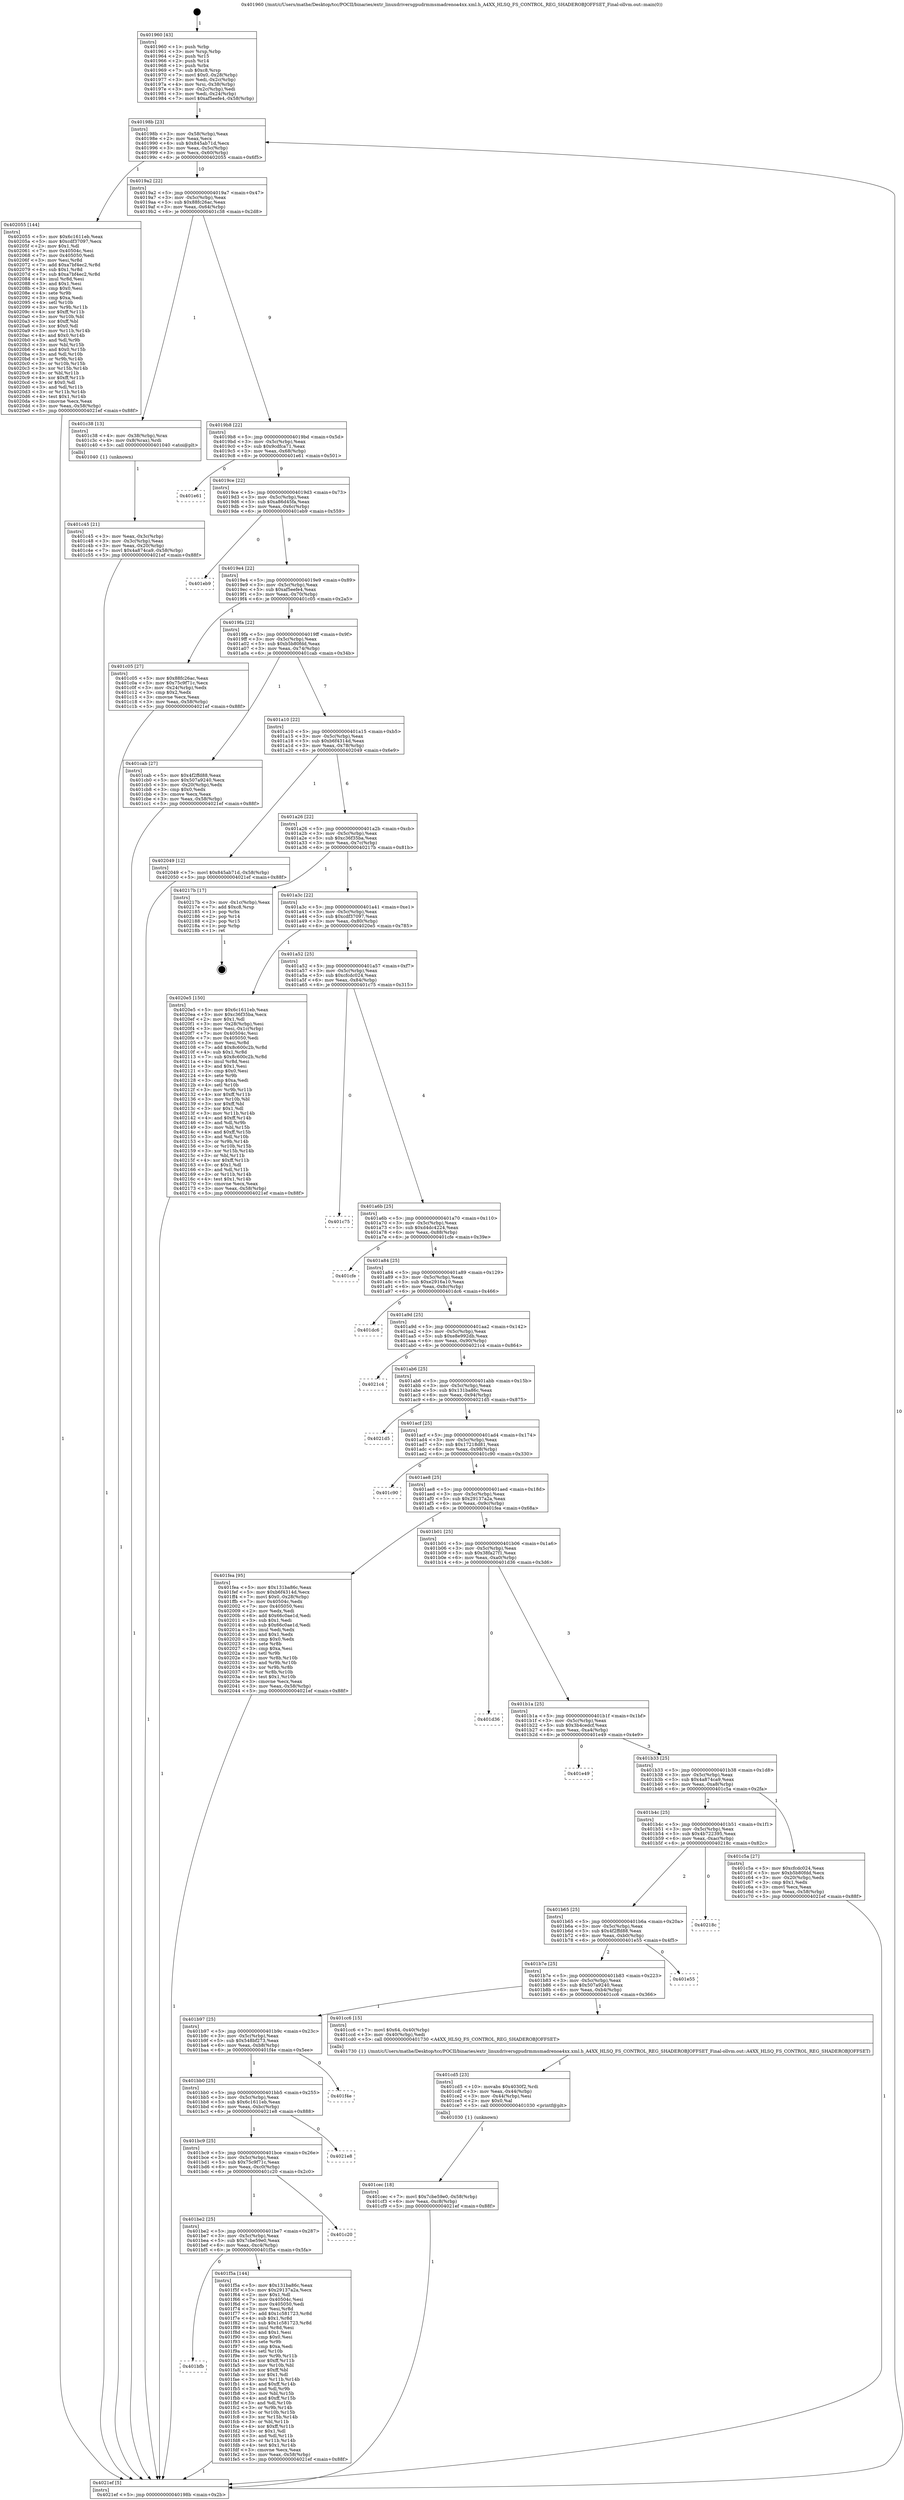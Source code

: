 digraph "0x401960" {
  label = "0x401960 (/mnt/c/Users/mathe/Desktop/tcc/POCII/binaries/extr_linuxdriversgpudrmmsmadrenoa4xx.xml.h_A4XX_HLSQ_FS_CONTROL_REG_SHADEROBJOFFSET_Final-ollvm.out::main(0))"
  labelloc = "t"
  node[shape=record]

  Entry [label="",width=0.3,height=0.3,shape=circle,fillcolor=black,style=filled]
  "0x40198b" [label="{
     0x40198b [23]\l
     | [instrs]\l
     &nbsp;&nbsp;0x40198b \<+3\>: mov -0x58(%rbp),%eax\l
     &nbsp;&nbsp;0x40198e \<+2\>: mov %eax,%ecx\l
     &nbsp;&nbsp;0x401990 \<+6\>: sub $0x845ab71d,%ecx\l
     &nbsp;&nbsp;0x401996 \<+3\>: mov %eax,-0x5c(%rbp)\l
     &nbsp;&nbsp;0x401999 \<+3\>: mov %ecx,-0x60(%rbp)\l
     &nbsp;&nbsp;0x40199c \<+6\>: je 0000000000402055 \<main+0x6f5\>\l
  }"]
  "0x402055" [label="{
     0x402055 [144]\l
     | [instrs]\l
     &nbsp;&nbsp;0x402055 \<+5\>: mov $0x6c1611eb,%eax\l
     &nbsp;&nbsp;0x40205a \<+5\>: mov $0xcdf37097,%ecx\l
     &nbsp;&nbsp;0x40205f \<+2\>: mov $0x1,%dl\l
     &nbsp;&nbsp;0x402061 \<+7\>: mov 0x40504c,%esi\l
     &nbsp;&nbsp;0x402068 \<+7\>: mov 0x405050,%edi\l
     &nbsp;&nbsp;0x40206f \<+3\>: mov %esi,%r8d\l
     &nbsp;&nbsp;0x402072 \<+7\>: add $0xa7bf4ec2,%r8d\l
     &nbsp;&nbsp;0x402079 \<+4\>: sub $0x1,%r8d\l
     &nbsp;&nbsp;0x40207d \<+7\>: sub $0xa7bf4ec2,%r8d\l
     &nbsp;&nbsp;0x402084 \<+4\>: imul %r8d,%esi\l
     &nbsp;&nbsp;0x402088 \<+3\>: and $0x1,%esi\l
     &nbsp;&nbsp;0x40208b \<+3\>: cmp $0x0,%esi\l
     &nbsp;&nbsp;0x40208e \<+4\>: sete %r9b\l
     &nbsp;&nbsp;0x402092 \<+3\>: cmp $0xa,%edi\l
     &nbsp;&nbsp;0x402095 \<+4\>: setl %r10b\l
     &nbsp;&nbsp;0x402099 \<+3\>: mov %r9b,%r11b\l
     &nbsp;&nbsp;0x40209c \<+4\>: xor $0xff,%r11b\l
     &nbsp;&nbsp;0x4020a0 \<+3\>: mov %r10b,%bl\l
     &nbsp;&nbsp;0x4020a3 \<+3\>: xor $0xff,%bl\l
     &nbsp;&nbsp;0x4020a6 \<+3\>: xor $0x0,%dl\l
     &nbsp;&nbsp;0x4020a9 \<+3\>: mov %r11b,%r14b\l
     &nbsp;&nbsp;0x4020ac \<+4\>: and $0x0,%r14b\l
     &nbsp;&nbsp;0x4020b0 \<+3\>: and %dl,%r9b\l
     &nbsp;&nbsp;0x4020b3 \<+3\>: mov %bl,%r15b\l
     &nbsp;&nbsp;0x4020b6 \<+4\>: and $0x0,%r15b\l
     &nbsp;&nbsp;0x4020ba \<+3\>: and %dl,%r10b\l
     &nbsp;&nbsp;0x4020bd \<+3\>: or %r9b,%r14b\l
     &nbsp;&nbsp;0x4020c0 \<+3\>: or %r10b,%r15b\l
     &nbsp;&nbsp;0x4020c3 \<+3\>: xor %r15b,%r14b\l
     &nbsp;&nbsp;0x4020c6 \<+3\>: or %bl,%r11b\l
     &nbsp;&nbsp;0x4020c9 \<+4\>: xor $0xff,%r11b\l
     &nbsp;&nbsp;0x4020cd \<+3\>: or $0x0,%dl\l
     &nbsp;&nbsp;0x4020d0 \<+3\>: and %dl,%r11b\l
     &nbsp;&nbsp;0x4020d3 \<+3\>: or %r11b,%r14b\l
     &nbsp;&nbsp;0x4020d6 \<+4\>: test $0x1,%r14b\l
     &nbsp;&nbsp;0x4020da \<+3\>: cmovne %ecx,%eax\l
     &nbsp;&nbsp;0x4020dd \<+3\>: mov %eax,-0x58(%rbp)\l
     &nbsp;&nbsp;0x4020e0 \<+5\>: jmp 00000000004021ef \<main+0x88f\>\l
  }"]
  "0x4019a2" [label="{
     0x4019a2 [22]\l
     | [instrs]\l
     &nbsp;&nbsp;0x4019a2 \<+5\>: jmp 00000000004019a7 \<main+0x47\>\l
     &nbsp;&nbsp;0x4019a7 \<+3\>: mov -0x5c(%rbp),%eax\l
     &nbsp;&nbsp;0x4019aa \<+5\>: sub $0x88fc26ac,%eax\l
     &nbsp;&nbsp;0x4019af \<+3\>: mov %eax,-0x64(%rbp)\l
     &nbsp;&nbsp;0x4019b2 \<+6\>: je 0000000000401c38 \<main+0x2d8\>\l
  }"]
  Exit [label="",width=0.3,height=0.3,shape=circle,fillcolor=black,style=filled,peripheries=2]
  "0x401c38" [label="{
     0x401c38 [13]\l
     | [instrs]\l
     &nbsp;&nbsp;0x401c38 \<+4\>: mov -0x38(%rbp),%rax\l
     &nbsp;&nbsp;0x401c3c \<+4\>: mov 0x8(%rax),%rdi\l
     &nbsp;&nbsp;0x401c40 \<+5\>: call 0000000000401040 \<atoi@plt\>\l
     | [calls]\l
     &nbsp;&nbsp;0x401040 \{1\} (unknown)\l
  }"]
  "0x4019b8" [label="{
     0x4019b8 [22]\l
     | [instrs]\l
     &nbsp;&nbsp;0x4019b8 \<+5\>: jmp 00000000004019bd \<main+0x5d\>\l
     &nbsp;&nbsp;0x4019bd \<+3\>: mov -0x5c(%rbp),%eax\l
     &nbsp;&nbsp;0x4019c0 \<+5\>: sub $0x9cdfca71,%eax\l
     &nbsp;&nbsp;0x4019c5 \<+3\>: mov %eax,-0x68(%rbp)\l
     &nbsp;&nbsp;0x4019c8 \<+6\>: je 0000000000401e61 \<main+0x501\>\l
  }"]
  "0x401bfb" [label="{
     0x401bfb\l
  }", style=dashed]
  "0x401e61" [label="{
     0x401e61\l
  }", style=dashed]
  "0x4019ce" [label="{
     0x4019ce [22]\l
     | [instrs]\l
     &nbsp;&nbsp;0x4019ce \<+5\>: jmp 00000000004019d3 \<main+0x73\>\l
     &nbsp;&nbsp;0x4019d3 \<+3\>: mov -0x5c(%rbp),%eax\l
     &nbsp;&nbsp;0x4019d6 \<+5\>: sub $0xa86d45fa,%eax\l
     &nbsp;&nbsp;0x4019db \<+3\>: mov %eax,-0x6c(%rbp)\l
     &nbsp;&nbsp;0x4019de \<+6\>: je 0000000000401eb9 \<main+0x559\>\l
  }"]
  "0x401f5a" [label="{
     0x401f5a [144]\l
     | [instrs]\l
     &nbsp;&nbsp;0x401f5a \<+5\>: mov $0x131ba86c,%eax\l
     &nbsp;&nbsp;0x401f5f \<+5\>: mov $0x29137a2a,%ecx\l
     &nbsp;&nbsp;0x401f64 \<+2\>: mov $0x1,%dl\l
     &nbsp;&nbsp;0x401f66 \<+7\>: mov 0x40504c,%esi\l
     &nbsp;&nbsp;0x401f6d \<+7\>: mov 0x405050,%edi\l
     &nbsp;&nbsp;0x401f74 \<+3\>: mov %esi,%r8d\l
     &nbsp;&nbsp;0x401f77 \<+7\>: add $0x1c581723,%r8d\l
     &nbsp;&nbsp;0x401f7e \<+4\>: sub $0x1,%r8d\l
     &nbsp;&nbsp;0x401f82 \<+7\>: sub $0x1c581723,%r8d\l
     &nbsp;&nbsp;0x401f89 \<+4\>: imul %r8d,%esi\l
     &nbsp;&nbsp;0x401f8d \<+3\>: and $0x1,%esi\l
     &nbsp;&nbsp;0x401f90 \<+3\>: cmp $0x0,%esi\l
     &nbsp;&nbsp;0x401f93 \<+4\>: sete %r9b\l
     &nbsp;&nbsp;0x401f97 \<+3\>: cmp $0xa,%edi\l
     &nbsp;&nbsp;0x401f9a \<+4\>: setl %r10b\l
     &nbsp;&nbsp;0x401f9e \<+3\>: mov %r9b,%r11b\l
     &nbsp;&nbsp;0x401fa1 \<+4\>: xor $0xff,%r11b\l
     &nbsp;&nbsp;0x401fa5 \<+3\>: mov %r10b,%bl\l
     &nbsp;&nbsp;0x401fa8 \<+3\>: xor $0xff,%bl\l
     &nbsp;&nbsp;0x401fab \<+3\>: xor $0x1,%dl\l
     &nbsp;&nbsp;0x401fae \<+3\>: mov %r11b,%r14b\l
     &nbsp;&nbsp;0x401fb1 \<+4\>: and $0xff,%r14b\l
     &nbsp;&nbsp;0x401fb5 \<+3\>: and %dl,%r9b\l
     &nbsp;&nbsp;0x401fb8 \<+3\>: mov %bl,%r15b\l
     &nbsp;&nbsp;0x401fbb \<+4\>: and $0xff,%r15b\l
     &nbsp;&nbsp;0x401fbf \<+3\>: and %dl,%r10b\l
     &nbsp;&nbsp;0x401fc2 \<+3\>: or %r9b,%r14b\l
     &nbsp;&nbsp;0x401fc5 \<+3\>: or %r10b,%r15b\l
     &nbsp;&nbsp;0x401fc8 \<+3\>: xor %r15b,%r14b\l
     &nbsp;&nbsp;0x401fcb \<+3\>: or %bl,%r11b\l
     &nbsp;&nbsp;0x401fce \<+4\>: xor $0xff,%r11b\l
     &nbsp;&nbsp;0x401fd2 \<+3\>: or $0x1,%dl\l
     &nbsp;&nbsp;0x401fd5 \<+3\>: and %dl,%r11b\l
     &nbsp;&nbsp;0x401fd8 \<+3\>: or %r11b,%r14b\l
     &nbsp;&nbsp;0x401fdb \<+4\>: test $0x1,%r14b\l
     &nbsp;&nbsp;0x401fdf \<+3\>: cmovne %ecx,%eax\l
     &nbsp;&nbsp;0x401fe2 \<+3\>: mov %eax,-0x58(%rbp)\l
     &nbsp;&nbsp;0x401fe5 \<+5\>: jmp 00000000004021ef \<main+0x88f\>\l
  }"]
  "0x401eb9" [label="{
     0x401eb9\l
  }", style=dashed]
  "0x4019e4" [label="{
     0x4019e4 [22]\l
     | [instrs]\l
     &nbsp;&nbsp;0x4019e4 \<+5\>: jmp 00000000004019e9 \<main+0x89\>\l
     &nbsp;&nbsp;0x4019e9 \<+3\>: mov -0x5c(%rbp),%eax\l
     &nbsp;&nbsp;0x4019ec \<+5\>: sub $0xaf5eefe4,%eax\l
     &nbsp;&nbsp;0x4019f1 \<+3\>: mov %eax,-0x70(%rbp)\l
     &nbsp;&nbsp;0x4019f4 \<+6\>: je 0000000000401c05 \<main+0x2a5\>\l
  }"]
  "0x401be2" [label="{
     0x401be2 [25]\l
     | [instrs]\l
     &nbsp;&nbsp;0x401be2 \<+5\>: jmp 0000000000401be7 \<main+0x287\>\l
     &nbsp;&nbsp;0x401be7 \<+3\>: mov -0x5c(%rbp),%eax\l
     &nbsp;&nbsp;0x401bea \<+5\>: sub $0x7cbe59e0,%eax\l
     &nbsp;&nbsp;0x401bef \<+6\>: mov %eax,-0xc4(%rbp)\l
     &nbsp;&nbsp;0x401bf5 \<+6\>: je 0000000000401f5a \<main+0x5fa\>\l
  }"]
  "0x401c05" [label="{
     0x401c05 [27]\l
     | [instrs]\l
     &nbsp;&nbsp;0x401c05 \<+5\>: mov $0x88fc26ac,%eax\l
     &nbsp;&nbsp;0x401c0a \<+5\>: mov $0x75c9f71c,%ecx\l
     &nbsp;&nbsp;0x401c0f \<+3\>: mov -0x24(%rbp),%edx\l
     &nbsp;&nbsp;0x401c12 \<+3\>: cmp $0x2,%edx\l
     &nbsp;&nbsp;0x401c15 \<+3\>: cmovne %ecx,%eax\l
     &nbsp;&nbsp;0x401c18 \<+3\>: mov %eax,-0x58(%rbp)\l
     &nbsp;&nbsp;0x401c1b \<+5\>: jmp 00000000004021ef \<main+0x88f\>\l
  }"]
  "0x4019fa" [label="{
     0x4019fa [22]\l
     | [instrs]\l
     &nbsp;&nbsp;0x4019fa \<+5\>: jmp 00000000004019ff \<main+0x9f\>\l
     &nbsp;&nbsp;0x4019ff \<+3\>: mov -0x5c(%rbp),%eax\l
     &nbsp;&nbsp;0x401a02 \<+5\>: sub $0xb5b80fdd,%eax\l
     &nbsp;&nbsp;0x401a07 \<+3\>: mov %eax,-0x74(%rbp)\l
     &nbsp;&nbsp;0x401a0a \<+6\>: je 0000000000401cab \<main+0x34b\>\l
  }"]
  "0x4021ef" [label="{
     0x4021ef [5]\l
     | [instrs]\l
     &nbsp;&nbsp;0x4021ef \<+5\>: jmp 000000000040198b \<main+0x2b\>\l
  }"]
  "0x401960" [label="{
     0x401960 [43]\l
     | [instrs]\l
     &nbsp;&nbsp;0x401960 \<+1\>: push %rbp\l
     &nbsp;&nbsp;0x401961 \<+3\>: mov %rsp,%rbp\l
     &nbsp;&nbsp;0x401964 \<+2\>: push %r15\l
     &nbsp;&nbsp;0x401966 \<+2\>: push %r14\l
     &nbsp;&nbsp;0x401968 \<+1\>: push %rbx\l
     &nbsp;&nbsp;0x401969 \<+7\>: sub $0xc8,%rsp\l
     &nbsp;&nbsp;0x401970 \<+7\>: movl $0x0,-0x28(%rbp)\l
     &nbsp;&nbsp;0x401977 \<+3\>: mov %edi,-0x2c(%rbp)\l
     &nbsp;&nbsp;0x40197a \<+4\>: mov %rsi,-0x38(%rbp)\l
     &nbsp;&nbsp;0x40197e \<+3\>: mov -0x2c(%rbp),%edi\l
     &nbsp;&nbsp;0x401981 \<+3\>: mov %edi,-0x24(%rbp)\l
     &nbsp;&nbsp;0x401984 \<+7\>: movl $0xaf5eefe4,-0x58(%rbp)\l
  }"]
  "0x401c45" [label="{
     0x401c45 [21]\l
     | [instrs]\l
     &nbsp;&nbsp;0x401c45 \<+3\>: mov %eax,-0x3c(%rbp)\l
     &nbsp;&nbsp;0x401c48 \<+3\>: mov -0x3c(%rbp),%eax\l
     &nbsp;&nbsp;0x401c4b \<+3\>: mov %eax,-0x20(%rbp)\l
     &nbsp;&nbsp;0x401c4e \<+7\>: movl $0x4a874ca9,-0x58(%rbp)\l
     &nbsp;&nbsp;0x401c55 \<+5\>: jmp 00000000004021ef \<main+0x88f\>\l
  }"]
  "0x401c20" [label="{
     0x401c20\l
  }", style=dashed]
  "0x401cab" [label="{
     0x401cab [27]\l
     | [instrs]\l
     &nbsp;&nbsp;0x401cab \<+5\>: mov $0x4f2ffd88,%eax\l
     &nbsp;&nbsp;0x401cb0 \<+5\>: mov $0x507a9240,%ecx\l
     &nbsp;&nbsp;0x401cb5 \<+3\>: mov -0x20(%rbp),%edx\l
     &nbsp;&nbsp;0x401cb8 \<+3\>: cmp $0x0,%edx\l
     &nbsp;&nbsp;0x401cbb \<+3\>: cmove %ecx,%eax\l
     &nbsp;&nbsp;0x401cbe \<+3\>: mov %eax,-0x58(%rbp)\l
     &nbsp;&nbsp;0x401cc1 \<+5\>: jmp 00000000004021ef \<main+0x88f\>\l
  }"]
  "0x401a10" [label="{
     0x401a10 [22]\l
     | [instrs]\l
     &nbsp;&nbsp;0x401a10 \<+5\>: jmp 0000000000401a15 \<main+0xb5\>\l
     &nbsp;&nbsp;0x401a15 \<+3\>: mov -0x5c(%rbp),%eax\l
     &nbsp;&nbsp;0x401a18 \<+5\>: sub $0xb6f4314d,%eax\l
     &nbsp;&nbsp;0x401a1d \<+3\>: mov %eax,-0x78(%rbp)\l
     &nbsp;&nbsp;0x401a20 \<+6\>: je 0000000000402049 \<main+0x6e9\>\l
  }"]
  "0x401bc9" [label="{
     0x401bc9 [25]\l
     | [instrs]\l
     &nbsp;&nbsp;0x401bc9 \<+5\>: jmp 0000000000401bce \<main+0x26e\>\l
     &nbsp;&nbsp;0x401bce \<+3\>: mov -0x5c(%rbp),%eax\l
     &nbsp;&nbsp;0x401bd1 \<+5\>: sub $0x75c9f71c,%eax\l
     &nbsp;&nbsp;0x401bd6 \<+6\>: mov %eax,-0xc0(%rbp)\l
     &nbsp;&nbsp;0x401bdc \<+6\>: je 0000000000401c20 \<main+0x2c0\>\l
  }"]
  "0x402049" [label="{
     0x402049 [12]\l
     | [instrs]\l
     &nbsp;&nbsp;0x402049 \<+7\>: movl $0x845ab71d,-0x58(%rbp)\l
     &nbsp;&nbsp;0x402050 \<+5\>: jmp 00000000004021ef \<main+0x88f\>\l
  }"]
  "0x401a26" [label="{
     0x401a26 [22]\l
     | [instrs]\l
     &nbsp;&nbsp;0x401a26 \<+5\>: jmp 0000000000401a2b \<main+0xcb\>\l
     &nbsp;&nbsp;0x401a2b \<+3\>: mov -0x5c(%rbp),%eax\l
     &nbsp;&nbsp;0x401a2e \<+5\>: sub $0xc36f35ba,%eax\l
     &nbsp;&nbsp;0x401a33 \<+3\>: mov %eax,-0x7c(%rbp)\l
     &nbsp;&nbsp;0x401a36 \<+6\>: je 000000000040217b \<main+0x81b\>\l
  }"]
  "0x4021e8" [label="{
     0x4021e8\l
  }", style=dashed]
  "0x40217b" [label="{
     0x40217b [17]\l
     | [instrs]\l
     &nbsp;&nbsp;0x40217b \<+3\>: mov -0x1c(%rbp),%eax\l
     &nbsp;&nbsp;0x40217e \<+7\>: add $0xc8,%rsp\l
     &nbsp;&nbsp;0x402185 \<+1\>: pop %rbx\l
     &nbsp;&nbsp;0x402186 \<+2\>: pop %r14\l
     &nbsp;&nbsp;0x402188 \<+2\>: pop %r15\l
     &nbsp;&nbsp;0x40218a \<+1\>: pop %rbp\l
     &nbsp;&nbsp;0x40218b \<+1\>: ret\l
  }"]
  "0x401a3c" [label="{
     0x401a3c [22]\l
     | [instrs]\l
     &nbsp;&nbsp;0x401a3c \<+5\>: jmp 0000000000401a41 \<main+0xe1\>\l
     &nbsp;&nbsp;0x401a41 \<+3\>: mov -0x5c(%rbp),%eax\l
     &nbsp;&nbsp;0x401a44 \<+5\>: sub $0xcdf37097,%eax\l
     &nbsp;&nbsp;0x401a49 \<+3\>: mov %eax,-0x80(%rbp)\l
     &nbsp;&nbsp;0x401a4c \<+6\>: je 00000000004020e5 \<main+0x785\>\l
  }"]
  "0x401bb0" [label="{
     0x401bb0 [25]\l
     | [instrs]\l
     &nbsp;&nbsp;0x401bb0 \<+5\>: jmp 0000000000401bb5 \<main+0x255\>\l
     &nbsp;&nbsp;0x401bb5 \<+3\>: mov -0x5c(%rbp),%eax\l
     &nbsp;&nbsp;0x401bb8 \<+5\>: sub $0x6c1611eb,%eax\l
     &nbsp;&nbsp;0x401bbd \<+6\>: mov %eax,-0xbc(%rbp)\l
     &nbsp;&nbsp;0x401bc3 \<+6\>: je 00000000004021e8 \<main+0x888\>\l
  }"]
  "0x4020e5" [label="{
     0x4020e5 [150]\l
     | [instrs]\l
     &nbsp;&nbsp;0x4020e5 \<+5\>: mov $0x6c1611eb,%eax\l
     &nbsp;&nbsp;0x4020ea \<+5\>: mov $0xc36f35ba,%ecx\l
     &nbsp;&nbsp;0x4020ef \<+2\>: mov $0x1,%dl\l
     &nbsp;&nbsp;0x4020f1 \<+3\>: mov -0x28(%rbp),%esi\l
     &nbsp;&nbsp;0x4020f4 \<+3\>: mov %esi,-0x1c(%rbp)\l
     &nbsp;&nbsp;0x4020f7 \<+7\>: mov 0x40504c,%esi\l
     &nbsp;&nbsp;0x4020fe \<+7\>: mov 0x405050,%edi\l
     &nbsp;&nbsp;0x402105 \<+3\>: mov %esi,%r8d\l
     &nbsp;&nbsp;0x402108 \<+7\>: add $0x8c600c2b,%r8d\l
     &nbsp;&nbsp;0x40210f \<+4\>: sub $0x1,%r8d\l
     &nbsp;&nbsp;0x402113 \<+7\>: sub $0x8c600c2b,%r8d\l
     &nbsp;&nbsp;0x40211a \<+4\>: imul %r8d,%esi\l
     &nbsp;&nbsp;0x40211e \<+3\>: and $0x1,%esi\l
     &nbsp;&nbsp;0x402121 \<+3\>: cmp $0x0,%esi\l
     &nbsp;&nbsp;0x402124 \<+4\>: sete %r9b\l
     &nbsp;&nbsp;0x402128 \<+3\>: cmp $0xa,%edi\l
     &nbsp;&nbsp;0x40212b \<+4\>: setl %r10b\l
     &nbsp;&nbsp;0x40212f \<+3\>: mov %r9b,%r11b\l
     &nbsp;&nbsp;0x402132 \<+4\>: xor $0xff,%r11b\l
     &nbsp;&nbsp;0x402136 \<+3\>: mov %r10b,%bl\l
     &nbsp;&nbsp;0x402139 \<+3\>: xor $0xff,%bl\l
     &nbsp;&nbsp;0x40213c \<+3\>: xor $0x1,%dl\l
     &nbsp;&nbsp;0x40213f \<+3\>: mov %r11b,%r14b\l
     &nbsp;&nbsp;0x402142 \<+4\>: and $0xff,%r14b\l
     &nbsp;&nbsp;0x402146 \<+3\>: and %dl,%r9b\l
     &nbsp;&nbsp;0x402149 \<+3\>: mov %bl,%r15b\l
     &nbsp;&nbsp;0x40214c \<+4\>: and $0xff,%r15b\l
     &nbsp;&nbsp;0x402150 \<+3\>: and %dl,%r10b\l
     &nbsp;&nbsp;0x402153 \<+3\>: or %r9b,%r14b\l
     &nbsp;&nbsp;0x402156 \<+3\>: or %r10b,%r15b\l
     &nbsp;&nbsp;0x402159 \<+3\>: xor %r15b,%r14b\l
     &nbsp;&nbsp;0x40215c \<+3\>: or %bl,%r11b\l
     &nbsp;&nbsp;0x40215f \<+4\>: xor $0xff,%r11b\l
     &nbsp;&nbsp;0x402163 \<+3\>: or $0x1,%dl\l
     &nbsp;&nbsp;0x402166 \<+3\>: and %dl,%r11b\l
     &nbsp;&nbsp;0x402169 \<+3\>: or %r11b,%r14b\l
     &nbsp;&nbsp;0x40216c \<+4\>: test $0x1,%r14b\l
     &nbsp;&nbsp;0x402170 \<+3\>: cmovne %ecx,%eax\l
     &nbsp;&nbsp;0x402173 \<+3\>: mov %eax,-0x58(%rbp)\l
     &nbsp;&nbsp;0x402176 \<+5\>: jmp 00000000004021ef \<main+0x88f\>\l
  }"]
  "0x401a52" [label="{
     0x401a52 [25]\l
     | [instrs]\l
     &nbsp;&nbsp;0x401a52 \<+5\>: jmp 0000000000401a57 \<main+0xf7\>\l
     &nbsp;&nbsp;0x401a57 \<+3\>: mov -0x5c(%rbp),%eax\l
     &nbsp;&nbsp;0x401a5a \<+5\>: sub $0xcfcdc024,%eax\l
     &nbsp;&nbsp;0x401a5f \<+6\>: mov %eax,-0x84(%rbp)\l
     &nbsp;&nbsp;0x401a65 \<+6\>: je 0000000000401c75 \<main+0x315\>\l
  }"]
  "0x401f4e" [label="{
     0x401f4e\l
  }", style=dashed]
  "0x401c75" [label="{
     0x401c75\l
  }", style=dashed]
  "0x401a6b" [label="{
     0x401a6b [25]\l
     | [instrs]\l
     &nbsp;&nbsp;0x401a6b \<+5\>: jmp 0000000000401a70 \<main+0x110\>\l
     &nbsp;&nbsp;0x401a70 \<+3\>: mov -0x5c(%rbp),%eax\l
     &nbsp;&nbsp;0x401a73 \<+5\>: sub $0xd4dc4224,%eax\l
     &nbsp;&nbsp;0x401a78 \<+6\>: mov %eax,-0x88(%rbp)\l
     &nbsp;&nbsp;0x401a7e \<+6\>: je 0000000000401cfe \<main+0x39e\>\l
  }"]
  "0x401cec" [label="{
     0x401cec [18]\l
     | [instrs]\l
     &nbsp;&nbsp;0x401cec \<+7\>: movl $0x7cbe59e0,-0x58(%rbp)\l
     &nbsp;&nbsp;0x401cf3 \<+6\>: mov %eax,-0xc8(%rbp)\l
     &nbsp;&nbsp;0x401cf9 \<+5\>: jmp 00000000004021ef \<main+0x88f\>\l
  }"]
  "0x401cfe" [label="{
     0x401cfe\l
  }", style=dashed]
  "0x401a84" [label="{
     0x401a84 [25]\l
     | [instrs]\l
     &nbsp;&nbsp;0x401a84 \<+5\>: jmp 0000000000401a89 \<main+0x129\>\l
     &nbsp;&nbsp;0x401a89 \<+3\>: mov -0x5c(%rbp),%eax\l
     &nbsp;&nbsp;0x401a8c \<+5\>: sub $0xe2916a10,%eax\l
     &nbsp;&nbsp;0x401a91 \<+6\>: mov %eax,-0x8c(%rbp)\l
     &nbsp;&nbsp;0x401a97 \<+6\>: je 0000000000401dc6 \<main+0x466\>\l
  }"]
  "0x401cd5" [label="{
     0x401cd5 [23]\l
     | [instrs]\l
     &nbsp;&nbsp;0x401cd5 \<+10\>: movabs $0x4030f2,%rdi\l
     &nbsp;&nbsp;0x401cdf \<+3\>: mov %eax,-0x44(%rbp)\l
     &nbsp;&nbsp;0x401ce2 \<+3\>: mov -0x44(%rbp),%esi\l
     &nbsp;&nbsp;0x401ce5 \<+2\>: mov $0x0,%al\l
     &nbsp;&nbsp;0x401ce7 \<+5\>: call 0000000000401030 \<printf@plt\>\l
     | [calls]\l
     &nbsp;&nbsp;0x401030 \{1\} (unknown)\l
  }"]
  "0x401dc6" [label="{
     0x401dc6\l
  }", style=dashed]
  "0x401a9d" [label="{
     0x401a9d [25]\l
     | [instrs]\l
     &nbsp;&nbsp;0x401a9d \<+5\>: jmp 0000000000401aa2 \<main+0x142\>\l
     &nbsp;&nbsp;0x401aa2 \<+3\>: mov -0x5c(%rbp),%eax\l
     &nbsp;&nbsp;0x401aa5 \<+5\>: sub $0xe8e992db,%eax\l
     &nbsp;&nbsp;0x401aaa \<+6\>: mov %eax,-0x90(%rbp)\l
     &nbsp;&nbsp;0x401ab0 \<+6\>: je 00000000004021c4 \<main+0x864\>\l
  }"]
  "0x401b97" [label="{
     0x401b97 [25]\l
     | [instrs]\l
     &nbsp;&nbsp;0x401b97 \<+5\>: jmp 0000000000401b9c \<main+0x23c\>\l
     &nbsp;&nbsp;0x401b9c \<+3\>: mov -0x5c(%rbp),%eax\l
     &nbsp;&nbsp;0x401b9f \<+5\>: sub $0x548bf273,%eax\l
     &nbsp;&nbsp;0x401ba4 \<+6\>: mov %eax,-0xb8(%rbp)\l
     &nbsp;&nbsp;0x401baa \<+6\>: je 0000000000401f4e \<main+0x5ee\>\l
  }"]
  "0x4021c4" [label="{
     0x4021c4\l
  }", style=dashed]
  "0x401ab6" [label="{
     0x401ab6 [25]\l
     | [instrs]\l
     &nbsp;&nbsp;0x401ab6 \<+5\>: jmp 0000000000401abb \<main+0x15b\>\l
     &nbsp;&nbsp;0x401abb \<+3\>: mov -0x5c(%rbp),%eax\l
     &nbsp;&nbsp;0x401abe \<+5\>: sub $0x131ba86c,%eax\l
     &nbsp;&nbsp;0x401ac3 \<+6\>: mov %eax,-0x94(%rbp)\l
     &nbsp;&nbsp;0x401ac9 \<+6\>: je 00000000004021d5 \<main+0x875\>\l
  }"]
  "0x401cc6" [label="{
     0x401cc6 [15]\l
     | [instrs]\l
     &nbsp;&nbsp;0x401cc6 \<+7\>: movl $0x64,-0x40(%rbp)\l
     &nbsp;&nbsp;0x401ccd \<+3\>: mov -0x40(%rbp),%edi\l
     &nbsp;&nbsp;0x401cd0 \<+5\>: call 0000000000401730 \<A4XX_HLSQ_FS_CONTROL_REG_SHADEROBJOFFSET\>\l
     | [calls]\l
     &nbsp;&nbsp;0x401730 \{1\} (/mnt/c/Users/mathe/Desktop/tcc/POCII/binaries/extr_linuxdriversgpudrmmsmadrenoa4xx.xml.h_A4XX_HLSQ_FS_CONTROL_REG_SHADEROBJOFFSET_Final-ollvm.out::A4XX_HLSQ_FS_CONTROL_REG_SHADEROBJOFFSET)\l
  }"]
  "0x4021d5" [label="{
     0x4021d5\l
  }", style=dashed]
  "0x401acf" [label="{
     0x401acf [25]\l
     | [instrs]\l
     &nbsp;&nbsp;0x401acf \<+5\>: jmp 0000000000401ad4 \<main+0x174\>\l
     &nbsp;&nbsp;0x401ad4 \<+3\>: mov -0x5c(%rbp),%eax\l
     &nbsp;&nbsp;0x401ad7 \<+5\>: sub $0x17218d81,%eax\l
     &nbsp;&nbsp;0x401adc \<+6\>: mov %eax,-0x98(%rbp)\l
     &nbsp;&nbsp;0x401ae2 \<+6\>: je 0000000000401c90 \<main+0x330\>\l
  }"]
  "0x401b7e" [label="{
     0x401b7e [25]\l
     | [instrs]\l
     &nbsp;&nbsp;0x401b7e \<+5\>: jmp 0000000000401b83 \<main+0x223\>\l
     &nbsp;&nbsp;0x401b83 \<+3\>: mov -0x5c(%rbp),%eax\l
     &nbsp;&nbsp;0x401b86 \<+5\>: sub $0x507a9240,%eax\l
     &nbsp;&nbsp;0x401b8b \<+6\>: mov %eax,-0xb4(%rbp)\l
     &nbsp;&nbsp;0x401b91 \<+6\>: je 0000000000401cc6 \<main+0x366\>\l
  }"]
  "0x401c90" [label="{
     0x401c90\l
  }", style=dashed]
  "0x401ae8" [label="{
     0x401ae8 [25]\l
     | [instrs]\l
     &nbsp;&nbsp;0x401ae8 \<+5\>: jmp 0000000000401aed \<main+0x18d\>\l
     &nbsp;&nbsp;0x401aed \<+3\>: mov -0x5c(%rbp),%eax\l
     &nbsp;&nbsp;0x401af0 \<+5\>: sub $0x29137a2a,%eax\l
     &nbsp;&nbsp;0x401af5 \<+6\>: mov %eax,-0x9c(%rbp)\l
     &nbsp;&nbsp;0x401afb \<+6\>: je 0000000000401fea \<main+0x68a\>\l
  }"]
  "0x401e55" [label="{
     0x401e55\l
  }", style=dashed]
  "0x401fea" [label="{
     0x401fea [95]\l
     | [instrs]\l
     &nbsp;&nbsp;0x401fea \<+5\>: mov $0x131ba86c,%eax\l
     &nbsp;&nbsp;0x401fef \<+5\>: mov $0xb6f4314d,%ecx\l
     &nbsp;&nbsp;0x401ff4 \<+7\>: movl $0x0,-0x28(%rbp)\l
     &nbsp;&nbsp;0x401ffb \<+7\>: mov 0x40504c,%edx\l
     &nbsp;&nbsp;0x402002 \<+7\>: mov 0x405050,%esi\l
     &nbsp;&nbsp;0x402009 \<+2\>: mov %edx,%edi\l
     &nbsp;&nbsp;0x40200b \<+6\>: add $0x66c0ae1d,%edi\l
     &nbsp;&nbsp;0x402011 \<+3\>: sub $0x1,%edi\l
     &nbsp;&nbsp;0x402014 \<+6\>: sub $0x66c0ae1d,%edi\l
     &nbsp;&nbsp;0x40201a \<+3\>: imul %edi,%edx\l
     &nbsp;&nbsp;0x40201d \<+3\>: and $0x1,%edx\l
     &nbsp;&nbsp;0x402020 \<+3\>: cmp $0x0,%edx\l
     &nbsp;&nbsp;0x402023 \<+4\>: sete %r8b\l
     &nbsp;&nbsp;0x402027 \<+3\>: cmp $0xa,%esi\l
     &nbsp;&nbsp;0x40202a \<+4\>: setl %r9b\l
     &nbsp;&nbsp;0x40202e \<+3\>: mov %r8b,%r10b\l
     &nbsp;&nbsp;0x402031 \<+3\>: and %r9b,%r10b\l
     &nbsp;&nbsp;0x402034 \<+3\>: xor %r9b,%r8b\l
     &nbsp;&nbsp;0x402037 \<+3\>: or %r8b,%r10b\l
     &nbsp;&nbsp;0x40203a \<+4\>: test $0x1,%r10b\l
     &nbsp;&nbsp;0x40203e \<+3\>: cmovne %ecx,%eax\l
     &nbsp;&nbsp;0x402041 \<+3\>: mov %eax,-0x58(%rbp)\l
     &nbsp;&nbsp;0x402044 \<+5\>: jmp 00000000004021ef \<main+0x88f\>\l
  }"]
  "0x401b01" [label="{
     0x401b01 [25]\l
     | [instrs]\l
     &nbsp;&nbsp;0x401b01 \<+5\>: jmp 0000000000401b06 \<main+0x1a6\>\l
     &nbsp;&nbsp;0x401b06 \<+3\>: mov -0x5c(%rbp),%eax\l
     &nbsp;&nbsp;0x401b09 \<+5\>: sub $0x38fa27f1,%eax\l
     &nbsp;&nbsp;0x401b0e \<+6\>: mov %eax,-0xa0(%rbp)\l
     &nbsp;&nbsp;0x401b14 \<+6\>: je 0000000000401d36 \<main+0x3d6\>\l
  }"]
  "0x401b65" [label="{
     0x401b65 [25]\l
     | [instrs]\l
     &nbsp;&nbsp;0x401b65 \<+5\>: jmp 0000000000401b6a \<main+0x20a\>\l
     &nbsp;&nbsp;0x401b6a \<+3\>: mov -0x5c(%rbp),%eax\l
     &nbsp;&nbsp;0x401b6d \<+5\>: sub $0x4f2ffd88,%eax\l
     &nbsp;&nbsp;0x401b72 \<+6\>: mov %eax,-0xb0(%rbp)\l
     &nbsp;&nbsp;0x401b78 \<+6\>: je 0000000000401e55 \<main+0x4f5\>\l
  }"]
  "0x401d36" [label="{
     0x401d36\l
  }", style=dashed]
  "0x401b1a" [label="{
     0x401b1a [25]\l
     | [instrs]\l
     &nbsp;&nbsp;0x401b1a \<+5\>: jmp 0000000000401b1f \<main+0x1bf\>\l
     &nbsp;&nbsp;0x401b1f \<+3\>: mov -0x5c(%rbp),%eax\l
     &nbsp;&nbsp;0x401b22 \<+5\>: sub $0x3b4cedcf,%eax\l
     &nbsp;&nbsp;0x401b27 \<+6\>: mov %eax,-0xa4(%rbp)\l
     &nbsp;&nbsp;0x401b2d \<+6\>: je 0000000000401e49 \<main+0x4e9\>\l
  }"]
  "0x40218c" [label="{
     0x40218c\l
  }", style=dashed]
  "0x401e49" [label="{
     0x401e49\l
  }", style=dashed]
  "0x401b33" [label="{
     0x401b33 [25]\l
     | [instrs]\l
     &nbsp;&nbsp;0x401b33 \<+5\>: jmp 0000000000401b38 \<main+0x1d8\>\l
     &nbsp;&nbsp;0x401b38 \<+3\>: mov -0x5c(%rbp),%eax\l
     &nbsp;&nbsp;0x401b3b \<+5\>: sub $0x4a874ca9,%eax\l
     &nbsp;&nbsp;0x401b40 \<+6\>: mov %eax,-0xa8(%rbp)\l
     &nbsp;&nbsp;0x401b46 \<+6\>: je 0000000000401c5a \<main+0x2fa\>\l
  }"]
  "0x401b4c" [label="{
     0x401b4c [25]\l
     | [instrs]\l
     &nbsp;&nbsp;0x401b4c \<+5\>: jmp 0000000000401b51 \<main+0x1f1\>\l
     &nbsp;&nbsp;0x401b51 \<+3\>: mov -0x5c(%rbp),%eax\l
     &nbsp;&nbsp;0x401b54 \<+5\>: sub $0x4b722395,%eax\l
     &nbsp;&nbsp;0x401b59 \<+6\>: mov %eax,-0xac(%rbp)\l
     &nbsp;&nbsp;0x401b5f \<+6\>: je 000000000040218c \<main+0x82c\>\l
  }"]
  "0x401c5a" [label="{
     0x401c5a [27]\l
     | [instrs]\l
     &nbsp;&nbsp;0x401c5a \<+5\>: mov $0xcfcdc024,%eax\l
     &nbsp;&nbsp;0x401c5f \<+5\>: mov $0xb5b80fdd,%ecx\l
     &nbsp;&nbsp;0x401c64 \<+3\>: mov -0x20(%rbp),%edx\l
     &nbsp;&nbsp;0x401c67 \<+3\>: cmp $0x1,%edx\l
     &nbsp;&nbsp;0x401c6a \<+3\>: cmovl %ecx,%eax\l
     &nbsp;&nbsp;0x401c6d \<+3\>: mov %eax,-0x58(%rbp)\l
     &nbsp;&nbsp;0x401c70 \<+5\>: jmp 00000000004021ef \<main+0x88f\>\l
  }"]
  Entry -> "0x401960" [label=" 1"]
  "0x40198b" -> "0x402055" [label=" 1"]
  "0x40198b" -> "0x4019a2" [label=" 10"]
  "0x40217b" -> Exit [label=" 1"]
  "0x4019a2" -> "0x401c38" [label=" 1"]
  "0x4019a2" -> "0x4019b8" [label=" 9"]
  "0x4020e5" -> "0x4021ef" [label=" 1"]
  "0x4019b8" -> "0x401e61" [label=" 0"]
  "0x4019b8" -> "0x4019ce" [label=" 9"]
  "0x402055" -> "0x4021ef" [label=" 1"]
  "0x4019ce" -> "0x401eb9" [label=" 0"]
  "0x4019ce" -> "0x4019e4" [label=" 9"]
  "0x402049" -> "0x4021ef" [label=" 1"]
  "0x4019e4" -> "0x401c05" [label=" 1"]
  "0x4019e4" -> "0x4019fa" [label=" 8"]
  "0x401c05" -> "0x4021ef" [label=" 1"]
  "0x401960" -> "0x40198b" [label=" 1"]
  "0x4021ef" -> "0x40198b" [label=" 10"]
  "0x401c38" -> "0x401c45" [label=" 1"]
  "0x401c45" -> "0x4021ef" [label=" 1"]
  "0x401f5a" -> "0x4021ef" [label=" 1"]
  "0x4019fa" -> "0x401cab" [label=" 1"]
  "0x4019fa" -> "0x401a10" [label=" 7"]
  "0x401be2" -> "0x401bfb" [label=" 0"]
  "0x401a10" -> "0x402049" [label=" 1"]
  "0x401a10" -> "0x401a26" [label=" 6"]
  "0x401fea" -> "0x4021ef" [label=" 1"]
  "0x401a26" -> "0x40217b" [label=" 1"]
  "0x401a26" -> "0x401a3c" [label=" 5"]
  "0x401bc9" -> "0x401be2" [label=" 1"]
  "0x401a3c" -> "0x4020e5" [label=" 1"]
  "0x401a3c" -> "0x401a52" [label=" 4"]
  "0x401be2" -> "0x401f5a" [label=" 1"]
  "0x401a52" -> "0x401c75" [label=" 0"]
  "0x401a52" -> "0x401a6b" [label=" 4"]
  "0x401bb0" -> "0x401bc9" [label=" 1"]
  "0x401a6b" -> "0x401cfe" [label=" 0"]
  "0x401a6b" -> "0x401a84" [label=" 4"]
  "0x401bc9" -> "0x401c20" [label=" 0"]
  "0x401a84" -> "0x401dc6" [label=" 0"]
  "0x401a84" -> "0x401a9d" [label=" 4"]
  "0x401b97" -> "0x401bb0" [label=" 1"]
  "0x401a9d" -> "0x4021c4" [label=" 0"]
  "0x401a9d" -> "0x401ab6" [label=" 4"]
  "0x401b97" -> "0x401f4e" [label=" 0"]
  "0x401ab6" -> "0x4021d5" [label=" 0"]
  "0x401ab6" -> "0x401acf" [label=" 4"]
  "0x401bb0" -> "0x4021e8" [label=" 0"]
  "0x401acf" -> "0x401c90" [label=" 0"]
  "0x401acf" -> "0x401ae8" [label=" 4"]
  "0x401cd5" -> "0x401cec" [label=" 1"]
  "0x401ae8" -> "0x401fea" [label=" 1"]
  "0x401ae8" -> "0x401b01" [label=" 3"]
  "0x401cc6" -> "0x401cd5" [label=" 1"]
  "0x401b01" -> "0x401d36" [label=" 0"]
  "0x401b01" -> "0x401b1a" [label=" 3"]
  "0x401b7e" -> "0x401cc6" [label=" 1"]
  "0x401b1a" -> "0x401e49" [label=" 0"]
  "0x401b1a" -> "0x401b33" [label=" 3"]
  "0x401cec" -> "0x4021ef" [label=" 1"]
  "0x401b33" -> "0x401c5a" [label=" 1"]
  "0x401b33" -> "0x401b4c" [label=" 2"]
  "0x401c5a" -> "0x4021ef" [label=" 1"]
  "0x401cab" -> "0x4021ef" [label=" 1"]
  "0x401b65" -> "0x401b7e" [label=" 2"]
  "0x401b4c" -> "0x40218c" [label=" 0"]
  "0x401b4c" -> "0x401b65" [label=" 2"]
  "0x401b7e" -> "0x401b97" [label=" 1"]
  "0x401b65" -> "0x401e55" [label=" 0"]
}
